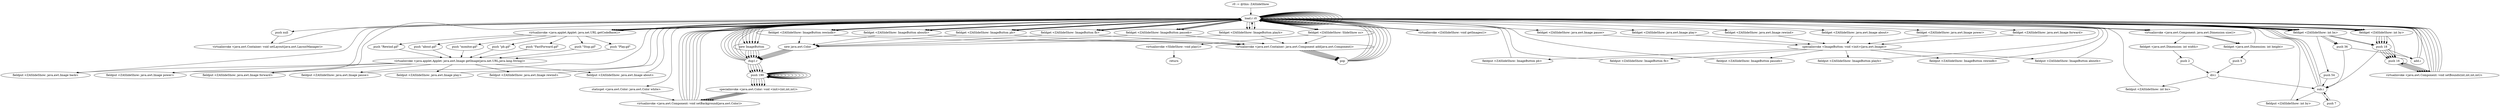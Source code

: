 digraph "" {
    "r0 := @this: ZASlideShow"
    "load.r r0"
    "r0 := @this: ZASlideShow"->"load.r r0";
    "push null"
    "load.r r0"->"push null";
    "virtualinvoke <java.awt.Container: void setLayout(java.awt.LayoutManager)>"
    "push null"->"virtualinvoke <java.awt.Container: void setLayout(java.awt.LayoutManager)>";
    "virtualinvoke <java.awt.Container: void setLayout(java.awt.LayoutManager)>"->"load.r r0";
    "load.r r0"->"load.r r0";
    "load.r r0"->"load.r r0";
    "virtualinvoke <java.applet.Applet: java.net.URL getCodeBase()>"
    "load.r r0"->"virtualinvoke <java.applet.Applet: java.net.URL getCodeBase()>";
    "push \"monitor.gif\""
    "virtualinvoke <java.applet.Applet: java.net.URL getCodeBase()>"->"push \"monitor.gif\"";
    "virtualinvoke <java.applet.Applet: java.awt.Image getImage(java.net.URL,java.lang.String)>"
    "push \"monitor.gif\""->"virtualinvoke <java.applet.Applet: java.awt.Image getImage(java.net.URL,java.lang.String)>";
    "fieldput <ZASlideShow: java.awt.Image back>"
    "virtualinvoke <java.applet.Applet: java.awt.Image getImage(java.net.URL,java.lang.String)>"->"fieldput <ZASlideShow: java.awt.Image back>";
    "fieldput <ZASlideShow: java.awt.Image back>"->"load.r r0";
    "load.r r0"->"load.r r0";
    "load.r r0"->"load.r r0";
    "load.r r0"->"virtualinvoke <java.applet.Applet: java.net.URL getCodeBase()>";
    "push \"pb.gif\""
    "virtualinvoke <java.applet.Applet: java.net.URL getCodeBase()>"->"push \"pb.gif\"";
    "push \"pb.gif\""->"virtualinvoke <java.applet.Applet: java.awt.Image getImage(java.net.URL,java.lang.String)>";
    "fieldput <ZASlideShow: java.awt.Image power>"
    "virtualinvoke <java.applet.Applet: java.awt.Image getImage(java.net.URL,java.lang.String)>"->"fieldput <ZASlideShow: java.awt.Image power>";
    "fieldput <ZASlideShow: java.awt.Image power>"->"load.r r0";
    "load.r r0"->"load.r r0";
    "load.r r0"->"load.r r0";
    "load.r r0"->"virtualinvoke <java.applet.Applet: java.net.URL getCodeBase()>";
    "push \"FastForward.gif\""
    "virtualinvoke <java.applet.Applet: java.net.URL getCodeBase()>"->"push \"FastForward.gif\"";
    "push \"FastForward.gif\""->"virtualinvoke <java.applet.Applet: java.awt.Image getImage(java.net.URL,java.lang.String)>";
    "fieldput <ZASlideShow: java.awt.Image forward>"
    "virtualinvoke <java.applet.Applet: java.awt.Image getImage(java.net.URL,java.lang.String)>"->"fieldput <ZASlideShow: java.awt.Image forward>";
    "fieldput <ZASlideShow: java.awt.Image forward>"->"load.r r0";
    "load.r r0"->"load.r r0";
    "load.r r0"->"load.r r0";
    "load.r r0"->"virtualinvoke <java.applet.Applet: java.net.URL getCodeBase()>";
    "push \"Stop.gif\""
    "virtualinvoke <java.applet.Applet: java.net.URL getCodeBase()>"->"push \"Stop.gif\"";
    "push \"Stop.gif\""->"virtualinvoke <java.applet.Applet: java.awt.Image getImage(java.net.URL,java.lang.String)>";
    "fieldput <ZASlideShow: java.awt.Image pause>"
    "virtualinvoke <java.applet.Applet: java.awt.Image getImage(java.net.URL,java.lang.String)>"->"fieldput <ZASlideShow: java.awt.Image pause>";
    "fieldput <ZASlideShow: java.awt.Image pause>"->"load.r r0";
    "load.r r0"->"load.r r0";
    "load.r r0"->"load.r r0";
    "load.r r0"->"virtualinvoke <java.applet.Applet: java.net.URL getCodeBase()>";
    "push \"Play.gif\""
    "virtualinvoke <java.applet.Applet: java.net.URL getCodeBase()>"->"push \"Play.gif\"";
    "push \"Play.gif\""->"virtualinvoke <java.applet.Applet: java.awt.Image getImage(java.net.URL,java.lang.String)>";
    "fieldput <ZASlideShow: java.awt.Image play>"
    "virtualinvoke <java.applet.Applet: java.awt.Image getImage(java.net.URL,java.lang.String)>"->"fieldput <ZASlideShow: java.awt.Image play>";
    "fieldput <ZASlideShow: java.awt.Image play>"->"load.r r0";
    "load.r r0"->"load.r r0";
    "load.r r0"->"load.r r0";
    "load.r r0"->"virtualinvoke <java.applet.Applet: java.net.URL getCodeBase()>";
    "push \"Rewind.gif\""
    "virtualinvoke <java.applet.Applet: java.net.URL getCodeBase()>"->"push \"Rewind.gif\"";
    "push \"Rewind.gif\""->"virtualinvoke <java.applet.Applet: java.awt.Image getImage(java.net.URL,java.lang.String)>";
    "fieldput <ZASlideShow: java.awt.Image rewind>"
    "virtualinvoke <java.applet.Applet: java.awt.Image getImage(java.net.URL,java.lang.String)>"->"fieldput <ZASlideShow: java.awt.Image rewind>";
    "fieldput <ZASlideShow: java.awt.Image rewind>"->"load.r r0";
    "load.r r0"->"load.r r0";
    "load.r r0"->"load.r r0";
    "load.r r0"->"virtualinvoke <java.applet.Applet: java.net.URL getCodeBase()>";
    "push \"about.gif\""
    "virtualinvoke <java.applet.Applet: java.net.URL getCodeBase()>"->"push \"about.gif\"";
    "push \"about.gif\""->"virtualinvoke <java.applet.Applet: java.awt.Image getImage(java.net.URL,java.lang.String)>";
    "fieldput <ZASlideShow: java.awt.Image about>"
    "virtualinvoke <java.applet.Applet: java.awt.Image getImage(java.net.URL,java.lang.String)>"->"fieldput <ZASlideShow: java.awt.Image about>";
    "fieldput <ZASlideShow: java.awt.Image about>"->"load.r r0";
    "staticget <java.awt.Color: java.awt.Color white>"
    "load.r r0"->"staticget <java.awt.Color: java.awt.Color white>";
    "virtualinvoke <java.awt.Component: void setBackground(java.awt.Color)>"
    "staticget <java.awt.Color: java.awt.Color white>"->"virtualinvoke <java.awt.Component: void setBackground(java.awt.Color)>";
    "virtualinvoke <java.awt.Component: void setBackground(java.awt.Color)>"->"load.r r0";
    "virtualinvoke <ZASlideShow: void getImages()>"
    "load.r r0"->"virtualinvoke <ZASlideShow: void getImages()>";
    "virtualinvoke <ZASlideShow: void getImages()>"->"load.r r0";
    "new ImageButton"
    "load.r r0"->"new ImageButton";
    "dup1.r"
    "new ImageButton"->"dup1.r";
    "dup1.r"->"load.r r0";
    "fieldget <ZASlideShow: java.awt.Image power>"
    "load.r r0"->"fieldget <ZASlideShow: java.awt.Image power>";
    "specialinvoke <ImageButton: void <init>(java.awt.Image)>"
    "fieldget <ZASlideShow: java.awt.Image power>"->"specialinvoke <ImageButton: void <init>(java.awt.Image)>";
    "fieldput <ZASlideShow: ImageButton pb>"
    "specialinvoke <ImageButton: void <init>(java.awt.Image)>"->"fieldput <ZASlideShow: ImageButton pb>";
    "fieldput <ZASlideShow: ImageButton pb>"->"load.r r0";
    "fieldget <ZASlideShow: ImageButton pb>"
    "load.r r0"->"fieldget <ZASlideShow: ImageButton pb>";
    "new java.awt.Color"
    "fieldget <ZASlideShow: ImageButton pb>"->"new java.awt.Color";
    "new java.awt.Color"->"dup1.r";
    "push 190"
    "dup1.r"->"push 190";
    "push 190"->"push 190";
    "push 190"->"push 190";
    "specialinvoke <java.awt.Color: void <init>(int,int,int)>"
    "push 190"->"specialinvoke <java.awt.Color: void <init>(int,int,int)>";
    "specialinvoke <java.awt.Color: void <init>(int,int,int)>"->"virtualinvoke <java.awt.Component: void setBackground(java.awt.Color)>";
    "virtualinvoke <java.awt.Component: void setBackground(java.awt.Color)>"->"load.r r0";
    "load.r r0"->"load.r r0";
    "virtualinvoke <java.awt.Component: java.awt.Dimension size()>"
    "load.r r0"->"virtualinvoke <java.awt.Component: java.awt.Dimension size()>";
    "fieldget <java.awt.Dimension: int width>"
    "virtualinvoke <java.awt.Component: java.awt.Dimension size()>"->"fieldget <java.awt.Dimension: int width>";
    "push 2"
    "fieldget <java.awt.Dimension: int width>"->"push 2";
    "div.i"
    "push 2"->"div.i";
    "fieldput <ZASlideShow: int bx>"
    "div.i"->"fieldput <ZASlideShow: int bx>";
    "fieldput <ZASlideShow: int bx>"->"load.r r0";
    "load.r r0"->"load.r r0";
    "load.r r0"->"virtualinvoke <java.awt.Component: java.awt.Dimension size()>";
    "fieldget <java.awt.Dimension: int height>"
    "virtualinvoke <java.awt.Component: java.awt.Dimension size()>"->"fieldget <java.awt.Dimension: int height>";
    "fieldget <java.awt.Dimension: int height>"->"load.r r0";
    "load.r r0"->"virtualinvoke <java.awt.Component: java.awt.Dimension size()>";
    "virtualinvoke <java.awt.Component: java.awt.Dimension size()>"->"fieldget <java.awt.Dimension: int height>";
    "push 5"
    "fieldget <java.awt.Dimension: int height>"->"push 5";
    "push 5"->"div.i";
    "sub.i"
    "div.i"->"sub.i";
    "push 7"
    "sub.i"->"push 7";
    "push 7"->"sub.i";
    "fieldput <ZASlideShow: int by>"
    "sub.i"->"fieldput <ZASlideShow: int by>";
    "fieldput <ZASlideShow: int by>"->"load.r r0";
    "load.r r0"->"fieldget <ZASlideShow: ImageButton pb>";
    "fieldget <ZASlideShow: ImageButton pb>"->"load.r r0";
    "fieldget <ZASlideShow: int bx>"
    "load.r r0"->"fieldget <ZASlideShow: int bx>";
    "push 36"
    "fieldget <ZASlideShow: int bx>"->"push 36";
    "add.i"
    "push 36"->"add.i";
    "add.i"->"load.r r0";
    "fieldget <ZASlideShow: int by>"
    "load.r r0"->"fieldget <ZASlideShow: int by>";
    "push 16"
    "fieldget <ZASlideShow: int by>"->"push 16";
    "push 16"->"push 16";
    "virtualinvoke <java.awt.Component: void setBounds(int,int,int,int)>"
    "push 16"->"virtualinvoke <java.awt.Component: void setBounds(int,int,int,int)>";
    "virtualinvoke <java.awt.Component: void setBounds(int,int,int,int)>"->"load.r r0";
    "load.r r0"->"new ImageButton";
    "new ImageButton"->"dup1.r";
    "dup1.r"->"load.r r0";
    "fieldget <ZASlideShow: java.awt.Image forward>"
    "load.r r0"->"fieldget <ZASlideShow: java.awt.Image forward>";
    "fieldget <ZASlideShow: java.awt.Image forward>"->"specialinvoke <ImageButton: void <init>(java.awt.Image)>";
    "fieldput <ZASlideShow: ImageButton fb>"
    "specialinvoke <ImageButton: void <init>(java.awt.Image)>"->"fieldput <ZASlideShow: ImageButton fb>";
    "fieldput <ZASlideShow: ImageButton fb>"->"load.r r0";
    "fieldget <ZASlideShow: ImageButton fb>"
    "load.r r0"->"fieldget <ZASlideShow: ImageButton fb>";
    "fieldget <ZASlideShow: ImageButton fb>"->"new java.awt.Color";
    "new java.awt.Color"->"dup1.r";
    "dup1.r"->"push 190";
    "push 190"->"push 190";
    "push 190"->"push 190";
    "push 190"->"specialinvoke <java.awt.Color: void <init>(int,int,int)>";
    "specialinvoke <java.awt.Color: void <init>(int,int,int)>"->"virtualinvoke <java.awt.Component: void setBackground(java.awt.Color)>";
    "virtualinvoke <java.awt.Component: void setBackground(java.awt.Color)>"->"load.r r0";
    "load.r r0"->"fieldget <ZASlideShow: ImageButton fb>";
    "fieldget <ZASlideShow: ImageButton fb>"->"load.r r0";
    "load.r r0"->"fieldget <ZASlideShow: int bx>";
    "push 18"
    "fieldget <ZASlideShow: int bx>"->"push 18";
    "push 18"->"add.i";
    "add.i"->"load.r r0";
    "load.r r0"->"fieldget <ZASlideShow: int by>";
    "fieldget <ZASlideShow: int by>"->"push 18";
    "push 18"->"push 16";
    "push 16"->"virtualinvoke <java.awt.Component: void setBounds(int,int,int,int)>";
    "virtualinvoke <java.awt.Component: void setBounds(int,int,int,int)>"->"load.r r0";
    "load.r r0"->"new ImageButton";
    "new ImageButton"->"dup1.r";
    "dup1.r"->"load.r r0";
    "fieldget <ZASlideShow: java.awt.Image pause>"
    "load.r r0"->"fieldget <ZASlideShow: java.awt.Image pause>";
    "fieldget <ZASlideShow: java.awt.Image pause>"->"specialinvoke <ImageButton: void <init>(java.awt.Image)>";
    "fieldput <ZASlideShow: ImageButton pauseb>"
    "specialinvoke <ImageButton: void <init>(java.awt.Image)>"->"fieldput <ZASlideShow: ImageButton pauseb>";
    "fieldput <ZASlideShow: ImageButton pauseb>"->"load.r r0";
    "fieldget <ZASlideShow: ImageButton pauseb>"
    "load.r r0"->"fieldget <ZASlideShow: ImageButton pauseb>";
    "fieldget <ZASlideShow: ImageButton pauseb>"->"new java.awt.Color";
    "new java.awt.Color"->"dup1.r";
    "dup1.r"->"push 190";
    "push 190"->"push 190";
    "push 190"->"push 190";
    "push 190"->"specialinvoke <java.awt.Color: void <init>(int,int,int)>";
    "specialinvoke <java.awt.Color: void <init>(int,int,int)>"->"virtualinvoke <java.awt.Component: void setBackground(java.awt.Color)>";
    "virtualinvoke <java.awt.Component: void setBackground(java.awt.Color)>"->"load.r r0";
    "load.r r0"->"fieldget <ZASlideShow: ImageButton pauseb>";
    "fieldget <ZASlideShow: ImageButton pauseb>"->"load.r r0";
    "load.r r0"->"fieldget <ZASlideShow: int bx>";
    "fieldget <ZASlideShow: int bx>"->"load.r r0";
    "load.r r0"->"fieldget <ZASlideShow: int by>";
    "fieldget <ZASlideShow: int by>"->"push 18";
    "push 18"->"push 16";
    "push 16"->"virtualinvoke <java.awt.Component: void setBounds(int,int,int,int)>";
    "virtualinvoke <java.awt.Component: void setBounds(int,int,int,int)>"->"load.r r0";
    "load.r r0"->"new ImageButton";
    "new ImageButton"->"dup1.r";
    "dup1.r"->"load.r r0";
    "fieldget <ZASlideShow: java.awt.Image play>"
    "load.r r0"->"fieldget <ZASlideShow: java.awt.Image play>";
    "fieldget <ZASlideShow: java.awt.Image play>"->"specialinvoke <ImageButton: void <init>(java.awt.Image)>";
    "fieldput <ZASlideShow: ImageButton playb>"
    "specialinvoke <ImageButton: void <init>(java.awt.Image)>"->"fieldput <ZASlideShow: ImageButton playb>";
    "fieldput <ZASlideShow: ImageButton playb>"->"load.r r0";
    "fieldget <ZASlideShow: ImageButton playb>"
    "load.r r0"->"fieldget <ZASlideShow: ImageButton playb>";
    "fieldget <ZASlideShow: ImageButton playb>"->"new java.awt.Color";
    "new java.awt.Color"->"dup1.r";
    "dup1.r"->"push 190";
    "push 190"->"push 190";
    "push 190"->"push 190";
    "push 190"->"specialinvoke <java.awt.Color: void <init>(int,int,int)>";
    "specialinvoke <java.awt.Color: void <init>(int,int,int)>"->"virtualinvoke <java.awt.Component: void setBackground(java.awt.Color)>";
    "virtualinvoke <java.awt.Component: void setBackground(java.awt.Color)>"->"load.r r0";
    "load.r r0"->"fieldget <ZASlideShow: ImageButton playb>";
    "fieldget <ZASlideShow: ImageButton playb>"->"load.r r0";
    "load.r r0"->"fieldget <ZASlideShow: int bx>";
    "fieldget <ZASlideShow: int bx>"->"push 18";
    "push 18"->"sub.i";
    "sub.i"->"load.r r0";
    "load.r r0"->"fieldget <ZASlideShow: int by>";
    "fieldget <ZASlideShow: int by>"->"push 18";
    "push 18"->"push 16";
    "push 16"->"virtualinvoke <java.awt.Component: void setBounds(int,int,int,int)>";
    "virtualinvoke <java.awt.Component: void setBounds(int,int,int,int)>"->"load.r r0";
    "load.r r0"->"new ImageButton";
    "new ImageButton"->"dup1.r";
    "dup1.r"->"load.r r0";
    "fieldget <ZASlideShow: java.awt.Image rewind>"
    "load.r r0"->"fieldget <ZASlideShow: java.awt.Image rewind>";
    "fieldget <ZASlideShow: java.awt.Image rewind>"->"specialinvoke <ImageButton: void <init>(java.awt.Image)>";
    "fieldput <ZASlideShow: ImageButton rewindb>"
    "specialinvoke <ImageButton: void <init>(java.awt.Image)>"->"fieldput <ZASlideShow: ImageButton rewindb>";
    "fieldput <ZASlideShow: ImageButton rewindb>"->"load.r r0";
    "fieldget <ZASlideShow: ImageButton rewindb>"
    "load.r r0"->"fieldget <ZASlideShow: ImageButton rewindb>";
    "fieldget <ZASlideShow: ImageButton rewindb>"->"new java.awt.Color";
    "new java.awt.Color"->"dup1.r";
    "dup1.r"->"push 190";
    "push 190"->"push 190";
    "push 190"->"push 190";
    "push 190"->"specialinvoke <java.awt.Color: void <init>(int,int,int)>";
    "specialinvoke <java.awt.Color: void <init>(int,int,int)>"->"virtualinvoke <java.awt.Component: void setBackground(java.awt.Color)>";
    "virtualinvoke <java.awt.Component: void setBackground(java.awt.Color)>"->"load.r r0";
    "load.r r0"->"fieldget <ZASlideShow: ImageButton rewindb>";
    "fieldget <ZASlideShow: ImageButton rewindb>"->"load.r r0";
    "load.r r0"->"fieldget <ZASlideShow: int bx>";
    "fieldget <ZASlideShow: int bx>"->"push 36";
    "push 36"->"sub.i";
    "sub.i"->"load.r r0";
    "load.r r0"->"fieldget <ZASlideShow: int by>";
    "fieldget <ZASlideShow: int by>"->"push 18";
    "push 18"->"push 16";
    "push 16"->"virtualinvoke <java.awt.Component: void setBounds(int,int,int,int)>";
    "virtualinvoke <java.awt.Component: void setBounds(int,int,int,int)>"->"load.r r0";
    "load.r r0"->"new ImageButton";
    "new ImageButton"->"dup1.r";
    "dup1.r"->"load.r r0";
    "fieldget <ZASlideShow: java.awt.Image about>"
    "load.r r0"->"fieldget <ZASlideShow: java.awt.Image about>";
    "fieldget <ZASlideShow: java.awt.Image about>"->"specialinvoke <ImageButton: void <init>(java.awt.Image)>";
    "fieldput <ZASlideShow: ImageButton aboutb>"
    "specialinvoke <ImageButton: void <init>(java.awt.Image)>"->"fieldput <ZASlideShow: ImageButton aboutb>";
    "fieldput <ZASlideShow: ImageButton aboutb>"->"load.r r0";
    "fieldget <ZASlideShow: ImageButton aboutb>"
    "load.r r0"->"fieldget <ZASlideShow: ImageButton aboutb>";
    "fieldget <ZASlideShow: ImageButton aboutb>"->"new java.awt.Color";
    "new java.awt.Color"->"dup1.r";
    "dup1.r"->"push 190";
    "push 190"->"push 190";
    "push 190"->"push 190";
    "push 190"->"specialinvoke <java.awt.Color: void <init>(int,int,int)>";
    "specialinvoke <java.awt.Color: void <init>(int,int,int)>"->"virtualinvoke <java.awt.Component: void setBackground(java.awt.Color)>";
    "virtualinvoke <java.awt.Component: void setBackground(java.awt.Color)>"->"load.r r0";
    "load.r r0"->"fieldget <ZASlideShow: ImageButton aboutb>";
    "fieldget <ZASlideShow: ImageButton aboutb>"->"load.r r0";
    "load.r r0"->"fieldget <ZASlideShow: int bx>";
    "push 54"
    "fieldget <ZASlideShow: int bx>"->"push 54";
    "push 54"->"sub.i";
    "sub.i"->"load.r r0";
    "load.r r0"->"fieldget <ZASlideShow: int by>";
    "fieldget <ZASlideShow: int by>"->"push 18";
    "push 18"->"push 16";
    "push 16"->"virtualinvoke <java.awt.Component: void setBounds(int,int,int,int)>";
    "virtualinvoke <java.awt.Component: void setBounds(int,int,int,int)>"->"load.r r0";
    "load.r r0"->"load.r r0";
    "load.r r0"->"fieldget <ZASlideShow: ImageButton pauseb>";
    "virtualinvoke <java.awt.Container: java.awt.Component add(java.awt.Component)>"
    "fieldget <ZASlideShow: ImageButton pauseb>"->"virtualinvoke <java.awt.Container: java.awt.Component add(java.awt.Component)>";
    "pop"
    "virtualinvoke <java.awt.Container: java.awt.Component add(java.awt.Component)>"->"pop";
    "pop"->"load.r r0";
    "load.r r0"->"load.r r0";
    "load.r r0"->"fieldget <ZASlideShow: ImageButton pb>";
    "fieldget <ZASlideShow: ImageButton pb>"->"virtualinvoke <java.awt.Container: java.awt.Component add(java.awt.Component)>";
    "virtualinvoke <java.awt.Container: java.awt.Component add(java.awt.Component)>"->"pop";
    "pop"->"load.r r0";
    "load.r r0"->"load.r r0";
    "load.r r0"->"fieldget <ZASlideShow: ImageButton rewindb>";
    "fieldget <ZASlideShow: ImageButton rewindb>"->"virtualinvoke <java.awt.Container: java.awt.Component add(java.awt.Component)>";
    "virtualinvoke <java.awt.Container: java.awt.Component add(java.awt.Component)>"->"pop";
    "pop"->"load.r r0";
    "load.r r0"->"load.r r0";
    "load.r r0"->"fieldget <ZASlideShow: ImageButton fb>";
    "fieldget <ZASlideShow: ImageButton fb>"->"virtualinvoke <java.awt.Container: java.awt.Component add(java.awt.Component)>";
    "virtualinvoke <java.awt.Container: java.awt.Component add(java.awt.Component)>"->"pop";
    "pop"->"load.r r0";
    "load.r r0"->"load.r r0";
    "load.r r0"->"fieldget <ZASlideShow: ImageButton aboutb>";
    "fieldget <ZASlideShow: ImageButton aboutb>"->"virtualinvoke <java.awt.Container: java.awt.Component add(java.awt.Component)>";
    "virtualinvoke <java.awt.Container: java.awt.Component add(java.awt.Component)>"->"pop";
    "pop"->"load.r r0";
    "load.r r0"->"load.r r0";
    "load.r r0"->"fieldget <ZASlideShow: ImageButton playb>";
    "fieldget <ZASlideShow: ImageButton playb>"->"virtualinvoke <java.awt.Container: java.awt.Component add(java.awt.Component)>";
    "virtualinvoke <java.awt.Container: java.awt.Component add(java.awt.Component)>"->"pop";
    "pop"->"load.r r0";
    "load.r r0"->"load.r r0";
    "fieldget <ZASlideShow: SlideShow ss>"
    "load.r r0"->"fieldget <ZASlideShow: SlideShow ss>";
    "fieldget <ZASlideShow: SlideShow ss>"->"virtualinvoke <java.awt.Container: java.awt.Component add(java.awt.Component)>";
    "virtualinvoke <java.awt.Container: java.awt.Component add(java.awt.Component)>"->"pop";
    "pop"->"load.r r0";
    "load.r r0"->"fieldget <ZASlideShow: SlideShow ss>";
    "virtualinvoke <SlideShow: void play()>"
    "fieldget <ZASlideShow: SlideShow ss>"->"virtualinvoke <SlideShow: void play()>";
    "return"
    "virtualinvoke <SlideShow: void play()>"->"return";
}

